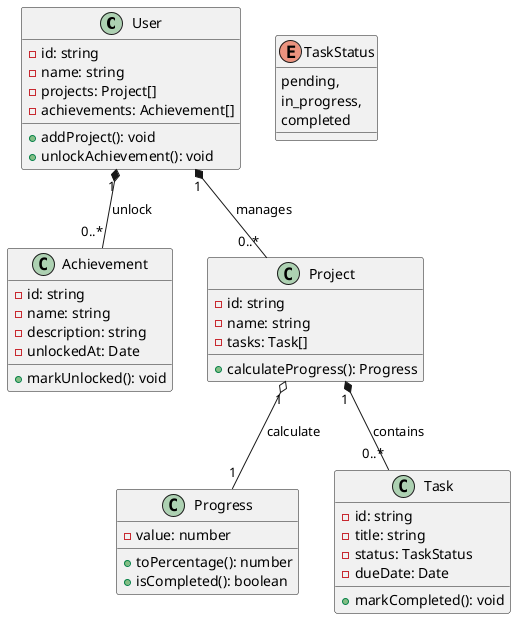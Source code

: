 @startuml class-diagram

class User {
  - id: string
  - name: string
  - projects: Project[]
  - achievements: Achievement[]
  + addProject(): void
  + unlockAchievement(): void
}

class Achievement {
  - id: string
  - name: string
  - description: string
  - unlockedAt: Date
  + markUnlocked(): void
}

class Project {
- id: string
- name: string
- tasks: Task[]
+ calculateProgress(): Progress
}

class Progress {
  - value: number
  + toPercentage(): number
  + isCompleted(): boolean
}

enum TaskStatus {
pending,
in_progress,
completed
}

class Task {
- id: string
- title: string
- status: TaskStatus
- dueDate: Date
+ markCompleted(): void
}

Project "1" *-- "0..*" Task: contains
User "1" *-- "0..*" Project: manages
User "1" *-- "0..*" Achievement: unlock
Project "1" o-- "1" Progress: calculate

@enduml